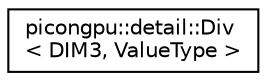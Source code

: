 digraph "Graphical Class Hierarchy"
{
 // LATEX_PDF_SIZE
  edge [fontname="Helvetica",fontsize="10",labelfontname="Helvetica",labelfontsize="10"];
  node [fontname="Helvetica",fontsize="10",shape=record];
  rankdir="LR";
  Node0 [label="picongpu::detail::Div\l\< DIM3, ValueType \>",height=0.2,width=0.4,color="black", fillcolor="white", style="filled",URL="$structpicongpu_1_1detail_1_1_div_3_01_d_i_m3_00_01_value_type_01_4.html",tooltip=" "];
}
